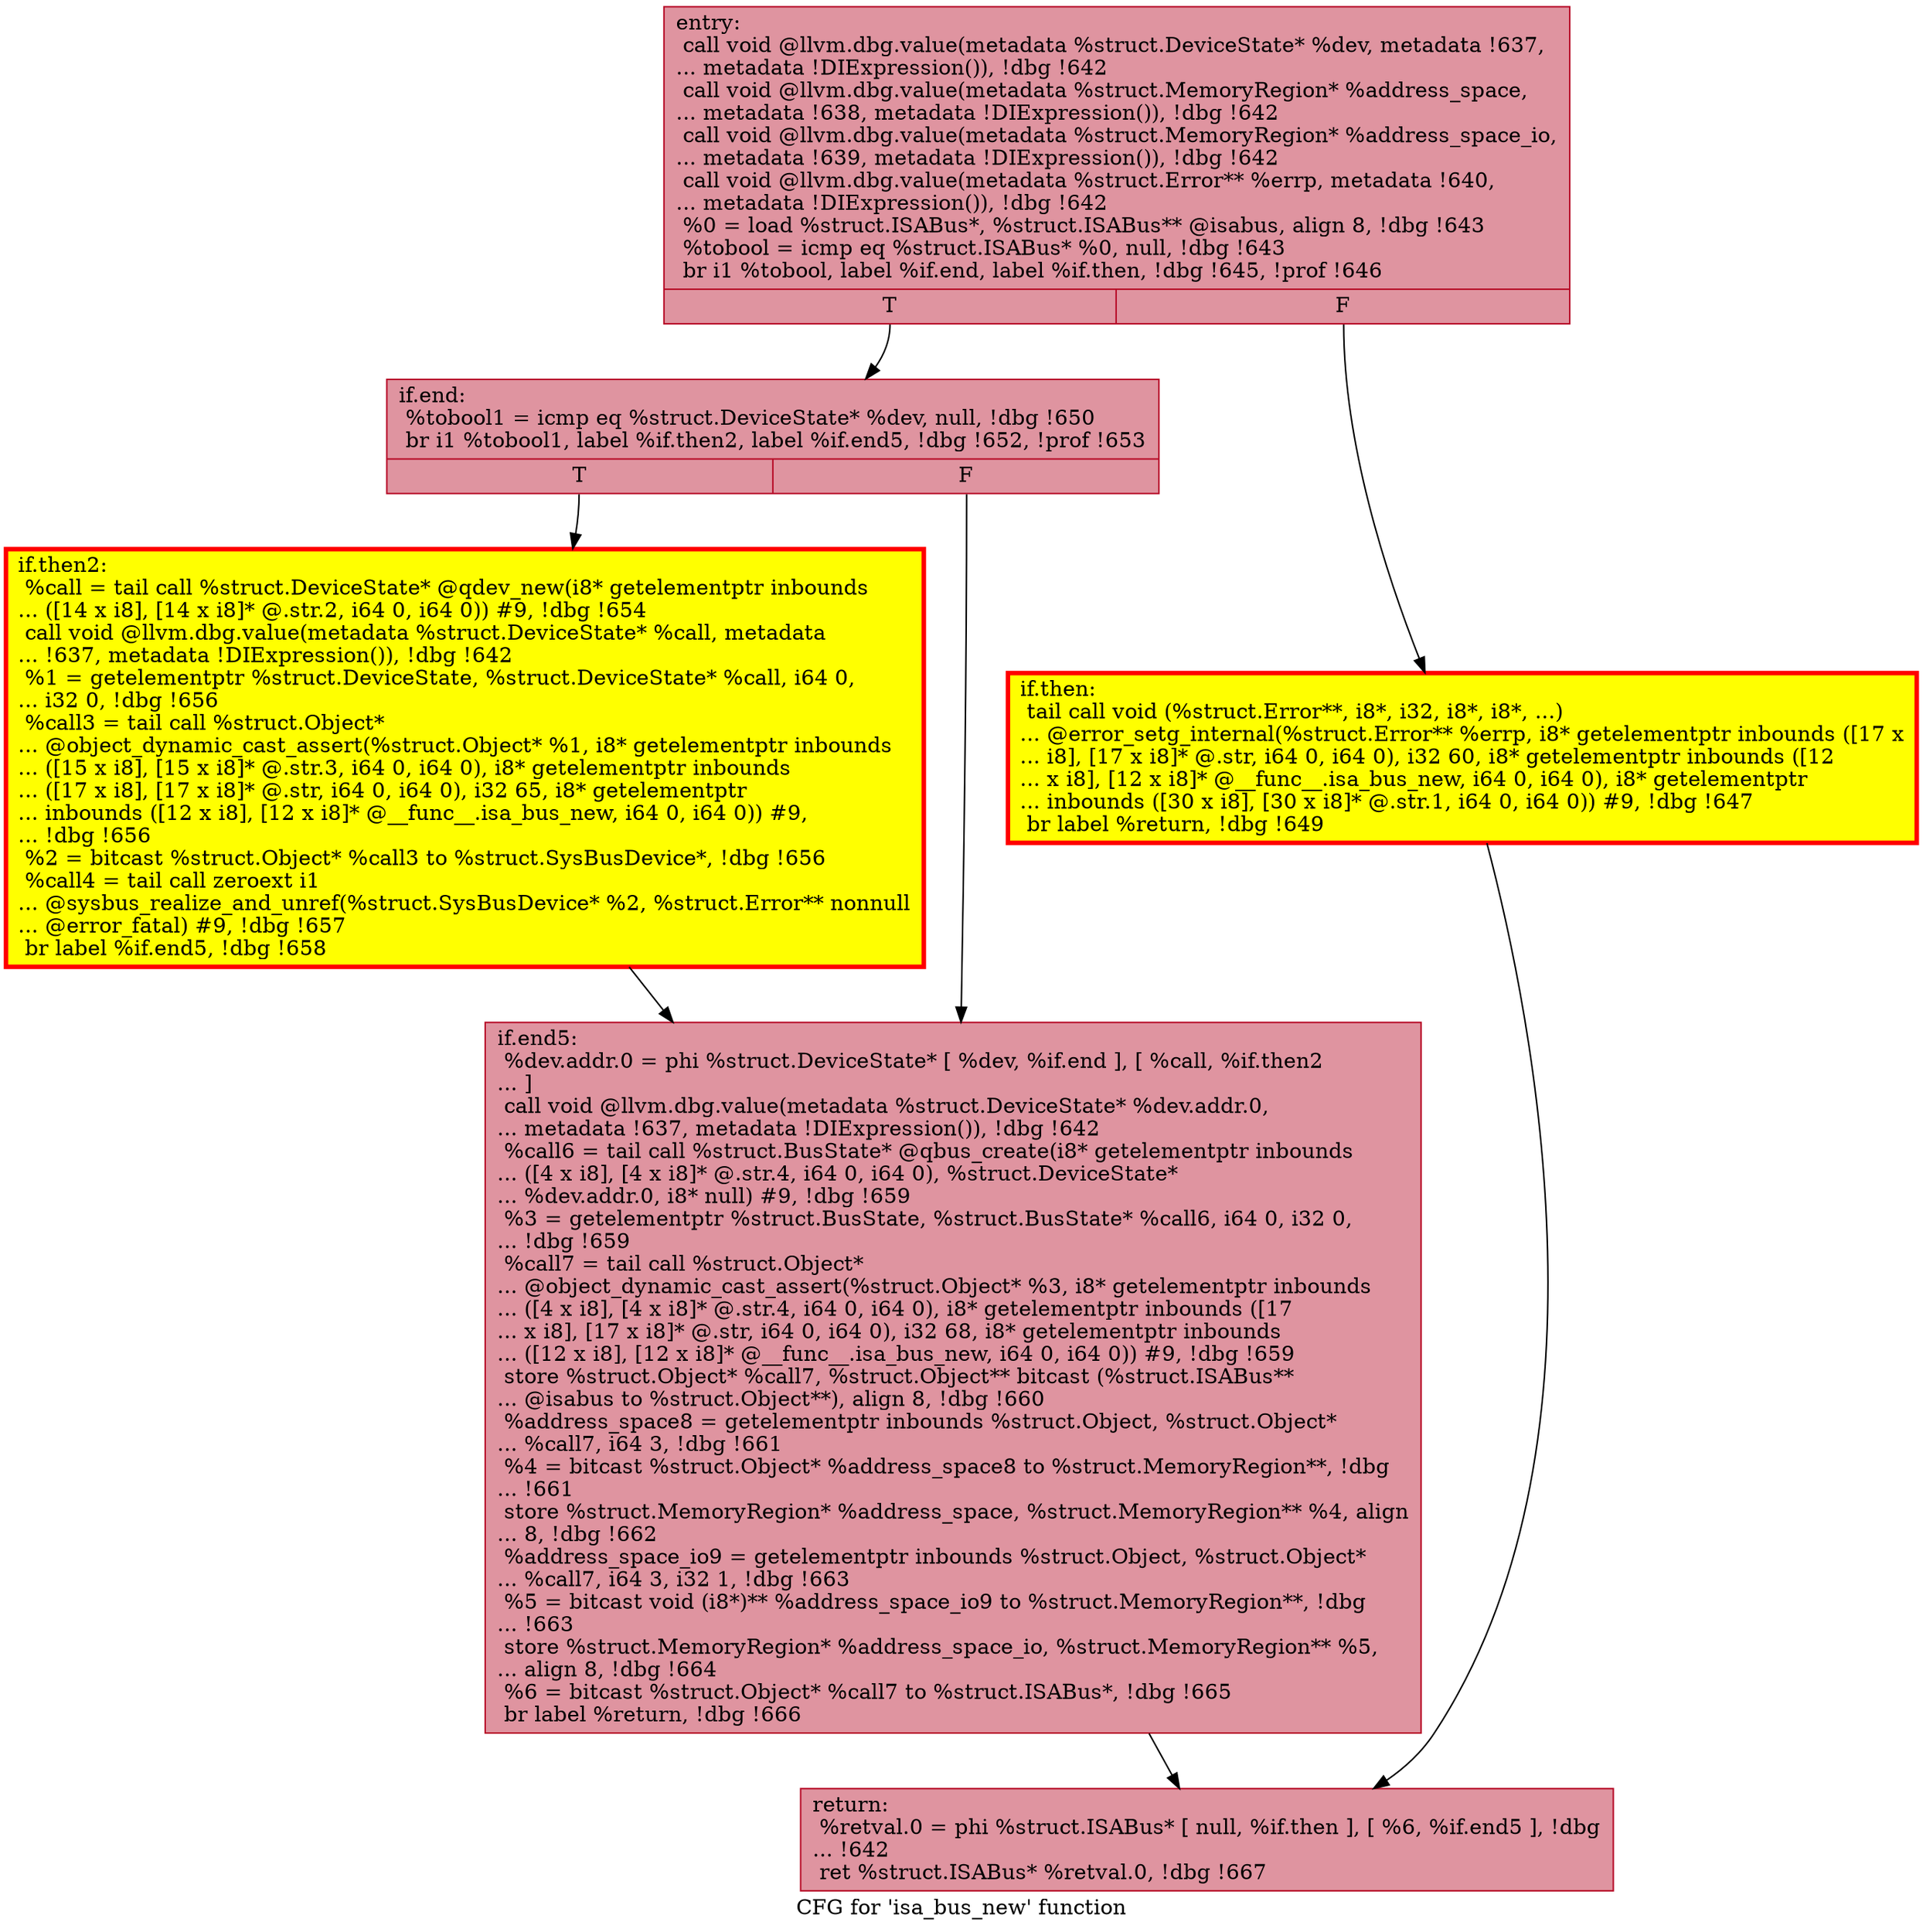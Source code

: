 digraph "CFG for 'isa_bus_new' function" {
	label="CFG for 'isa_bus_new' function";

	Node0x559cebb2fcb0 [shape=record,color="#b70d28ff", style=filled, fillcolor="#b70d2870",label="{entry:\l  call void @llvm.dbg.value(metadata %struct.DeviceState* %dev, metadata !637,\l... metadata !DIExpression()), !dbg !642\l  call void @llvm.dbg.value(metadata %struct.MemoryRegion* %address_space,\l... metadata !638, metadata !DIExpression()), !dbg !642\l  call void @llvm.dbg.value(metadata %struct.MemoryRegion* %address_space_io,\l... metadata !639, metadata !DIExpression()), !dbg !642\l  call void @llvm.dbg.value(metadata %struct.Error** %errp, metadata !640,\l... metadata !DIExpression()), !dbg !642\l  %0 = load %struct.ISABus*, %struct.ISABus** @isabus, align 8, !dbg !643\l  %tobool = icmp eq %struct.ISABus* %0, null, !dbg !643\l  br i1 %tobool, label %if.end, label %if.then, !dbg !645, !prof !646\l|{<s0>T|<s1>F}}"];
	Node0x559cebb2fcb0:s0 -> Node0x559cebb5ea60;
	Node0x559cebb2fcb0:s1 -> Node0x559cebb5ea10;
	Node0x559cebb5ea10 [shape=record,penwidth=3.0, style="filled", color="red", fillcolor="yellow",label="{if.then:                                          \l  tail call void (%struct.Error**, i8*, i32, i8*, i8*, ...)\l... @error_setg_internal(%struct.Error** %errp, i8* getelementptr inbounds ([17 x\l... i8], [17 x i8]* @.str, i64 0, i64 0), i32 60, i8* getelementptr inbounds ([12\l... x i8], [12 x i8]* @__func__.isa_bus_new, i64 0, i64 0), i8* getelementptr\l... inbounds ([30 x i8], [30 x i8]* @.str.1, i64 0, i64 0)) #9, !dbg !647\l  br label %return, !dbg !649\l}"];
	Node0x559cebb5ea10 -> Node0x559cebb35ae0;
	Node0x559cebb5ea60 [shape=record,color="#b70d28ff", style=filled, fillcolor="#b70d2870",label="{if.end:                                           \l  %tobool1 = icmp eq %struct.DeviceState* %dev, null, !dbg !650\l  br i1 %tobool1, label %if.then2, label %if.end5, !dbg !652, !prof !653\l|{<s0>T|<s1>F}}"];
	Node0x559cebb5ea60:s0 -> Node0x559cebb5fc20;
	Node0x559cebb5ea60:s1 -> Node0x559cebb614f0;
	Node0x559cebb5fc20 [shape=record,penwidth=3.0, style="filled", color="red", fillcolor="yellow",label="{if.then2:                                         \l  %call = tail call %struct.DeviceState* @qdev_new(i8* getelementptr inbounds\l... ([14 x i8], [14 x i8]* @.str.2, i64 0, i64 0)) #9, !dbg !654\l  call void @llvm.dbg.value(metadata %struct.DeviceState* %call, metadata\l... !637, metadata !DIExpression()), !dbg !642\l  %1 = getelementptr %struct.DeviceState, %struct.DeviceState* %call, i64 0,\l... i32 0, !dbg !656\l  %call3 = tail call %struct.Object*\l... @object_dynamic_cast_assert(%struct.Object* %1, i8* getelementptr inbounds\l... ([15 x i8], [15 x i8]* @.str.3, i64 0, i64 0), i8* getelementptr inbounds\l... ([17 x i8], [17 x i8]* @.str, i64 0, i64 0), i32 65, i8* getelementptr\l... inbounds ([12 x i8], [12 x i8]* @__func__.isa_bus_new, i64 0, i64 0)) #9,\l... !dbg !656\l  %2 = bitcast %struct.Object* %call3 to %struct.SysBusDevice*, !dbg !656\l  %call4 = tail call zeroext i1\l... @sysbus_realize_and_unref(%struct.SysBusDevice* %2, %struct.Error** nonnull\l... @error_fatal) #9, !dbg !657\l  br label %if.end5, !dbg !658\l}"];
	Node0x559cebb5fc20 -> Node0x559cebb614f0;
	Node0x559cebb614f0 [shape=record,color="#b70d28ff", style=filled, fillcolor="#b70d2870",label="{if.end5:                                          \l  %dev.addr.0 = phi %struct.DeviceState* [ %dev, %if.end ], [ %call, %if.then2\l... ]\l  call void @llvm.dbg.value(metadata %struct.DeviceState* %dev.addr.0,\l... metadata !637, metadata !DIExpression()), !dbg !642\l  %call6 = tail call %struct.BusState* @qbus_create(i8* getelementptr inbounds\l... ([4 x i8], [4 x i8]* @.str.4, i64 0, i64 0), %struct.DeviceState*\l... %dev.addr.0, i8* null) #9, !dbg !659\l  %3 = getelementptr %struct.BusState, %struct.BusState* %call6, i64 0, i32 0,\l... !dbg !659\l  %call7 = tail call %struct.Object*\l... @object_dynamic_cast_assert(%struct.Object* %3, i8* getelementptr inbounds\l... ([4 x i8], [4 x i8]* @.str.4, i64 0, i64 0), i8* getelementptr inbounds ([17\l... x i8], [17 x i8]* @.str, i64 0, i64 0), i32 68, i8* getelementptr inbounds\l... ([12 x i8], [12 x i8]* @__func__.isa_bus_new, i64 0, i64 0)) #9, !dbg !659\l  store %struct.Object* %call7, %struct.Object** bitcast (%struct.ISABus**\l... @isabus to %struct.Object**), align 8, !dbg !660\l  %address_space8 = getelementptr inbounds %struct.Object, %struct.Object*\l... %call7, i64 3, !dbg !661\l  %4 = bitcast %struct.Object* %address_space8 to %struct.MemoryRegion**, !dbg\l... !661\l  store %struct.MemoryRegion* %address_space, %struct.MemoryRegion** %4, align\l... 8, !dbg !662\l  %address_space_io9 = getelementptr inbounds %struct.Object, %struct.Object*\l... %call7, i64 3, i32 1, !dbg !663\l  %5 = bitcast void (i8*)** %address_space_io9 to %struct.MemoryRegion**, !dbg\l... !663\l  store %struct.MemoryRegion* %address_space_io, %struct.MemoryRegion** %5,\l... align 8, !dbg !664\l  %6 = bitcast %struct.Object* %call7 to %struct.ISABus*, !dbg !665\l  br label %return, !dbg !666\l}"];
	Node0x559cebb614f0 -> Node0x559cebb35ae0;
	Node0x559cebb35ae0 [shape=record,color="#b70d28ff", style=filled, fillcolor="#b70d2870",label="{return:                                           \l  %retval.0 = phi %struct.ISABus* [ null, %if.then ], [ %6, %if.end5 ], !dbg\l... !642\l  ret %struct.ISABus* %retval.0, !dbg !667\l}"];
}
